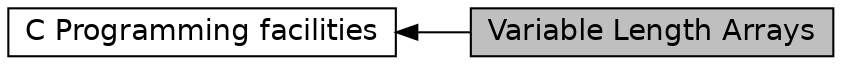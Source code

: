 digraph "Variable Length Arrays"
{
  edge [fontname="Helvetica",fontsize="14",labelfontname="Helvetica",labelfontsize="14"];
  node [fontname="Helvetica",fontsize="14",shape=box];
  rankdir=LR;
  Node1 [label="Variable Length Arrays",height=0.2,width=0.4,color="black", fillcolor="grey75", style="filled", fontcolor="black",tooltip=" "];
  Node2 [label="C Programming facilities",height=0.2,width=0.4,color="black", fillcolor="white", style="filled",URL="$group__code__augmenting.html",tooltip=" "];
  Node2->Node1 [shape=plaintext, dir="back", style="solid"];
}
